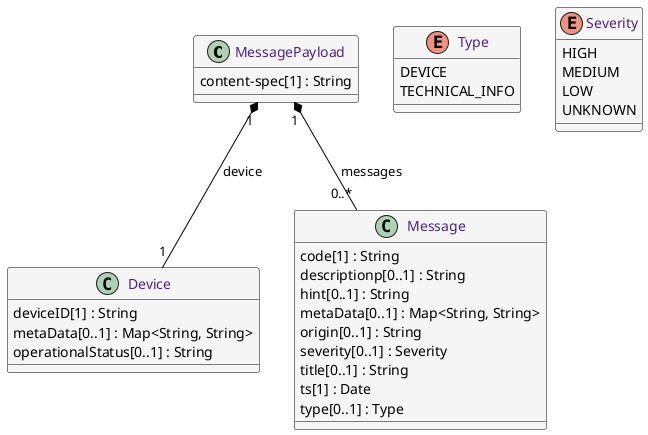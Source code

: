 @startuml

skinparam class {
	BorderColor black
	FontColor #50237f
	BackgroundColor #f5f5f5
	ArrowColor black
}
skinparam stereotype{
	CBackgroundColor white
	EBackgroundColor white
}

class MessagePayload {
	content-spec[1] : String
}

class Device {
	deviceID[1] : String
	metaData[0..1] : Map<String, String>
	operationalStatus[0..1] : String
}

class Message {
	code[1] : String
	descriptionp[0..1] : String
	hint[0..1] : String
	metaData[0..1] : Map<String, String>
	origin[0..1] : String
	severity[0..1] : Severity
	title[0..1] : String
	ts[1] : Date
	type[0..1] : Type
}

enum Type {
	DEVICE
	TECHNICAL_INFO
}

enum Severity {
	HIGH
	MEDIUM
	LOW
	UNKNOWN
}

MessagePayload "1" *-- "1" Device : device
MessagePayload "1" *-- "0..*" Message : messages

@enduml
